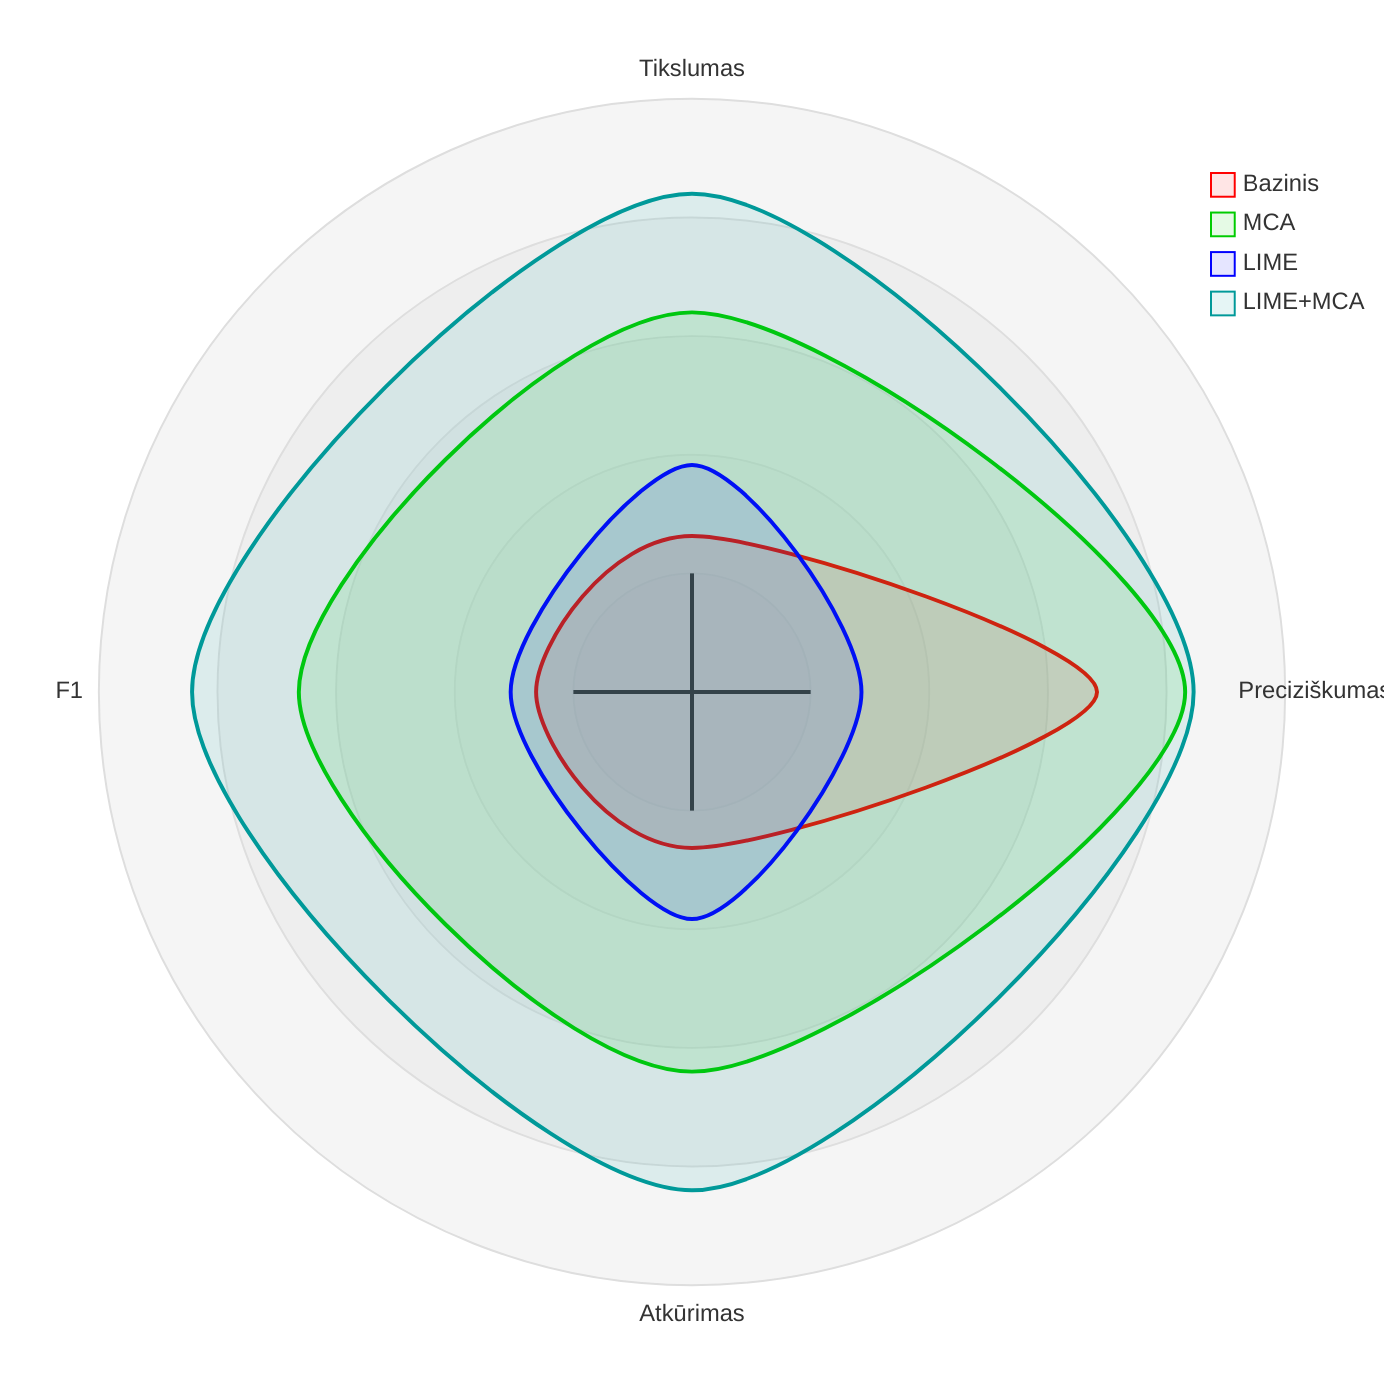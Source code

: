 ---
config:
  radar:
    curveTension: 0.15
    axisScaleFactor: 0.2
  themeVariables:
    cScale0: "#FF0000"
    cScale1: "#00CC00"
    cScale2: "#0000FF "
    cScale3: "#009999 "
    radar:
      curveOpacity: 0.1
id: c52ac12f-eb54-4a17-9739-6dcaabd8d4f7
---
radar-beta
    axis a["Tikslumas"]
    axis p["Preciziškumas"], r["Atkūrimas"], f["F1"]
    curve e1["Bazinis"]{59.2, 73.9, 59.2, 59.2}
    curve e2["MCA"]{72.4, 79.1, 72.4, 73.2}
    curve e3["LIME"]{63.4, 60, 63.4, 60.7}
    curve e4["LIME+MCA"]{79.4, 79.6, 79.4, 79.5}

  max 85
  min 50
  %% graticule polygon